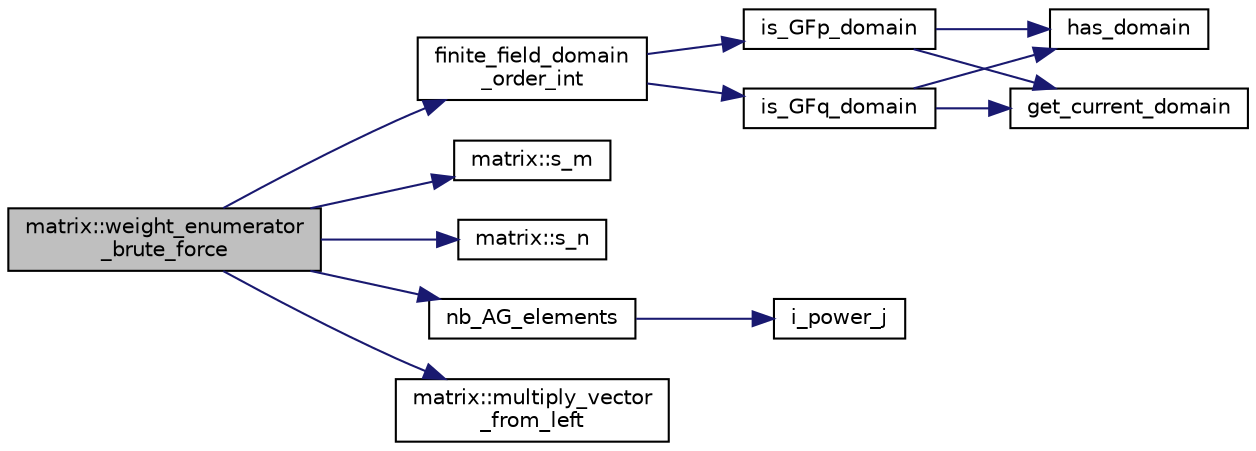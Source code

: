 digraph "matrix::weight_enumerator_brute_force"
{
  edge [fontname="Helvetica",fontsize="10",labelfontname="Helvetica",labelfontsize="10"];
  node [fontname="Helvetica",fontsize="10",shape=record];
  rankdir="LR";
  Node2387 [label="matrix::weight_enumerator\l_brute_force",height=0.2,width=0.4,color="black", fillcolor="grey75", style="filled", fontcolor="black"];
  Node2387 -> Node2388 [color="midnightblue",fontsize="10",style="solid",fontname="Helvetica"];
  Node2388 [label="finite_field_domain\l_order_int",height=0.2,width=0.4,color="black", fillcolor="white", style="filled",URL="$d9/d60/discreta_8h.html#a377eb55f39803977750d92e3eaf7af26"];
  Node2388 -> Node2389 [color="midnightblue",fontsize="10",style="solid",fontname="Helvetica"];
  Node2389 [label="is_GFp_domain",height=0.2,width=0.4,color="black", fillcolor="white", style="filled",URL="$db/d2f/domain_8_c.html#ab75527270302df466fc6f6e355775c13"];
  Node2389 -> Node2390 [color="midnightblue",fontsize="10",style="solid",fontname="Helvetica"];
  Node2390 [label="has_domain",height=0.2,width=0.4,color="black", fillcolor="white", style="filled",URL="$db/d2f/domain_8_c.html#af7df1c554310c6214b2900bf6ca7ac81"];
  Node2389 -> Node2391 [color="midnightblue",fontsize="10",style="solid",fontname="Helvetica"];
  Node2391 [label="get_current_domain",height=0.2,width=0.4,color="black", fillcolor="white", style="filled",URL="$db/d2f/domain_8_c.html#a80481fde3a59aaeeb648f8c5392269f7"];
  Node2388 -> Node2392 [color="midnightblue",fontsize="10",style="solid",fontname="Helvetica"];
  Node2392 [label="is_GFq_domain",height=0.2,width=0.4,color="black", fillcolor="white", style="filled",URL="$db/d2f/domain_8_c.html#af695b4599bda7a0400772172c9eeff64"];
  Node2392 -> Node2390 [color="midnightblue",fontsize="10",style="solid",fontname="Helvetica"];
  Node2392 -> Node2391 [color="midnightblue",fontsize="10",style="solid",fontname="Helvetica"];
  Node2387 -> Node2393 [color="midnightblue",fontsize="10",style="solid",fontname="Helvetica"];
  Node2393 [label="matrix::s_m",height=0.2,width=0.4,color="black", fillcolor="white", style="filled",URL="$d1/d8d/classmatrix.html#afeb2e29600e68448b9d1130114b9606f"];
  Node2387 -> Node2394 [color="midnightblue",fontsize="10",style="solid",fontname="Helvetica"];
  Node2394 [label="matrix::s_n",height=0.2,width=0.4,color="black", fillcolor="white", style="filled",URL="$d1/d8d/classmatrix.html#a35f5321a5615451fdc8be7b953f8ac8b"];
  Node2387 -> Node2395 [color="midnightblue",fontsize="10",style="solid",fontname="Helvetica"];
  Node2395 [label="nb_AG_elements",height=0.2,width=0.4,color="black", fillcolor="white", style="filled",URL="$d4/d67/geometry_8h.html#ab9de2574dd403dd453a0d35107f684f5"];
  Node2395 -> Node2396 [color="midnightblue",fontsize="10",style="solid",fontname="Helvetica"];
  Node2396 [label="i_power_j",height=0.2,width=0.4,color="black", fillcolor="white", style="filled",URL="$de/dc5/algebra__and__number__theory_8h.html#a39b321523e8957d701618bb5cac542b5"];
  Node2387 -> Node2397 [color="midnightblue",fontsize="10",style="solid",fontname="Helvetica"];
  Node2397 [label="matrix::multiply_vector\l_from_left",height=0.2,width=0.4,color="black", fillcolor="white", style="filled",URL="$d1/d8d/classmatrix.html#ae578f93fd93c59b9755d31b5fd11e14c"];
}
